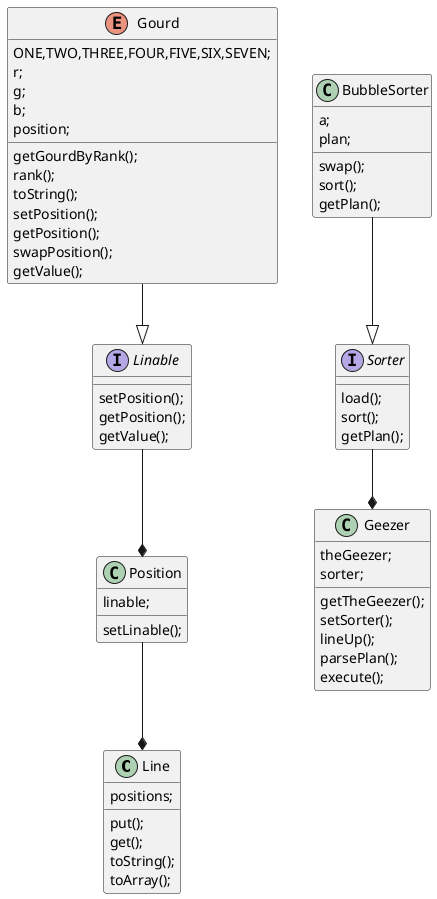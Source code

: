@startuml objs

class Line
{
    positions;
    
    put();
    get();
    toString();
    toArray();
}

class Position 
{
    linable;

    setLinable();
}

interface Linable
{   
    setPosition();
    getPosition();
    getValue();
}

enum Gourd 
{
    ONE,TWO,THREE,FOUR,FIVE,SIX,SEVEN;
    r;
    g;
    b;
    position;

    getGourdByRank();
    rank();
    toString();
    setPosition();
    getPosition();
    swapPosition();
    getValue();
}

class Geezer 
{
    theGeezer;
    sorter;

    getTheGeezer();
    setSorter();
    lineUp();
    parsePlan();
    execute();
}

interface Sorter 
{
    load();
    sort();
    getPlan();
}

class BubbleSorter
{
    a;
    plan;

    swap();
    sort();
    getPlan();
}

BubbleSorter --|> Sorter
Gourd        --|> Linable
Position     --*  Line
Linable      --*  Position
Sorter       --*  Geezer

@enduml
